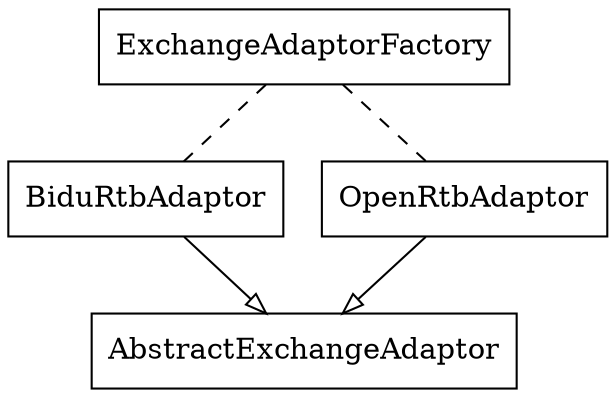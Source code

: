 digraph RTB {
	node [shape="record"];
	edge [style="solid"];
	//layout="neato";
	//edge [style="dashed"];
	//rotate=90;

	ExchangeAdaptorFactory;

	AbstractExchangeAdaptor;
	BiduRtbAdaptor;
	OpenRtbAdaptor;

	ExchangeAdaptorFactory->BiduRtbAdaptor,OpenRtbAdaptor [style="dashed", arrowhead="none"];
	OpenRtbAdaptor,BiduRtbAdaptor->AbstractExchangeAdaptor [arrowhead="empty"];
}